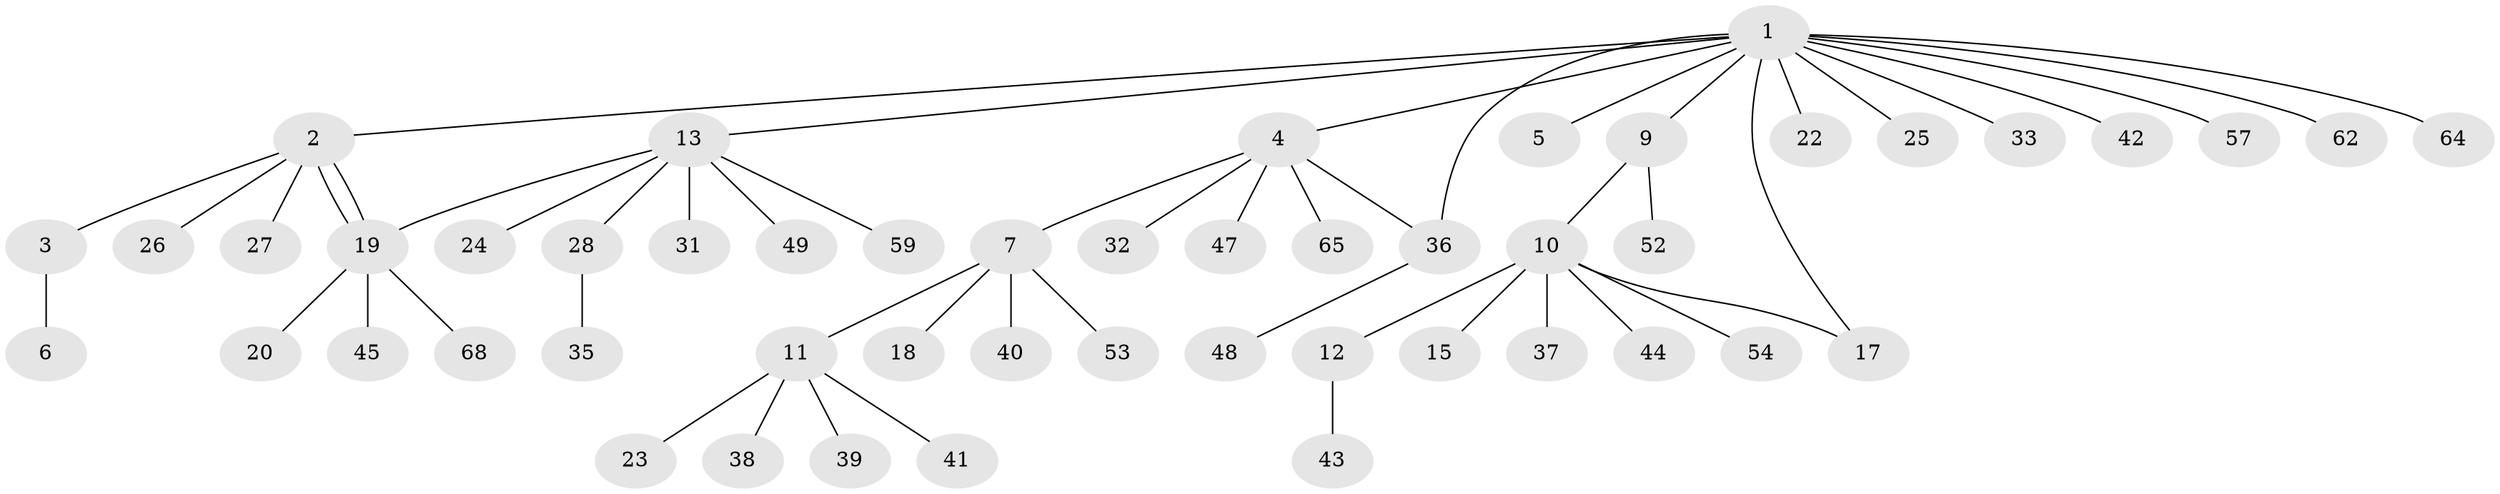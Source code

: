 // original degree distribution, {15: 0.014705882352941176, 7: 0.058823529411764705, 3: 0.08823529411764706, 2: 0.11764705882352941, 1: 0.6764705882352942, 5: 0.014705882352941176, 8: 0.014705882352941176, 6: 0.014705882352941176}
// Generated by graph-tools (version 1.1) at 2025/41/03/06/25 10:41:45]
// undirected, 50 vertices, 53 edges
graph export_dot {
graph [start="1"]
  node [color=gray90,style=filled];
  1 [super="+51"];
  2 [super="+14"];
  3 [super="+60"];
  4 [super="+16"];
  5 [super="+30"];
  6;
  7 [super="+8"];
  9;
  10 [super="+61"];
  11 [super="+55"];
  12 [super="+34"];
  13 [super="+58"];
  15;
  17 [super="+67"];
  18;
  19 [super="+21"];
  20;
  22;
  23;
  24;
  25;
  26 [super="+56"];
  27;
  28 [super="+29"];
  31 [super="+66"];
  32;
  33;
  35;
  36 [super="+50"];
  37;
  38;
  39;
  40 [super="+46"];
  41;
  42;
  43;
  44;
  45;
  47;
  48;
  49;
  52 [super="+63"];
  53;
  54;
  57;
  59;
  62;
  64;
  65;
  68;
  1 -- 2;
  1 -- 4;
  1 -- 5;
  1 -- 9;
  1 -- 13;
  1 -- 17;
  1 -- 22;
  1 -- 25;
  1 -- 33;
  1 -- 42;
  1 -- 57;
  1 -- 62;
  1 -- 64;
  1 -- 36;
  2 -- 3;
  2 -- 19;
  2 -- 19;
  2 -- 26;
  2 -- 27;
  3 -- 6;
  4 -- 7;
  4 -- 32;
  4 -- 36;
  4 -- 47;
  4 -- 65;
  7 -- 11;
  7 -- 18;
  7 -- 53;
  7 -- 40;
  9 -- 10;
  9 -- 52;
  10 -- 12;
  10 -- 15;
  10 -- 17;
  10 -- 37;
  10 -- 44;
  10 -- 54;
  11 -- 23;
  11 -- 38;
  11 -- 39;
  11 -- 41;
  12 -- 43;
  13 -- 19;
  13 -- 24;
  13 -- 28;
  13 -- 31;
  13 -- 49;
  13 -- 59;
  19 -- 20;
  19 -- 45;
  19 -- 68;
  28 -- 35;
  36 -- 48;
}
